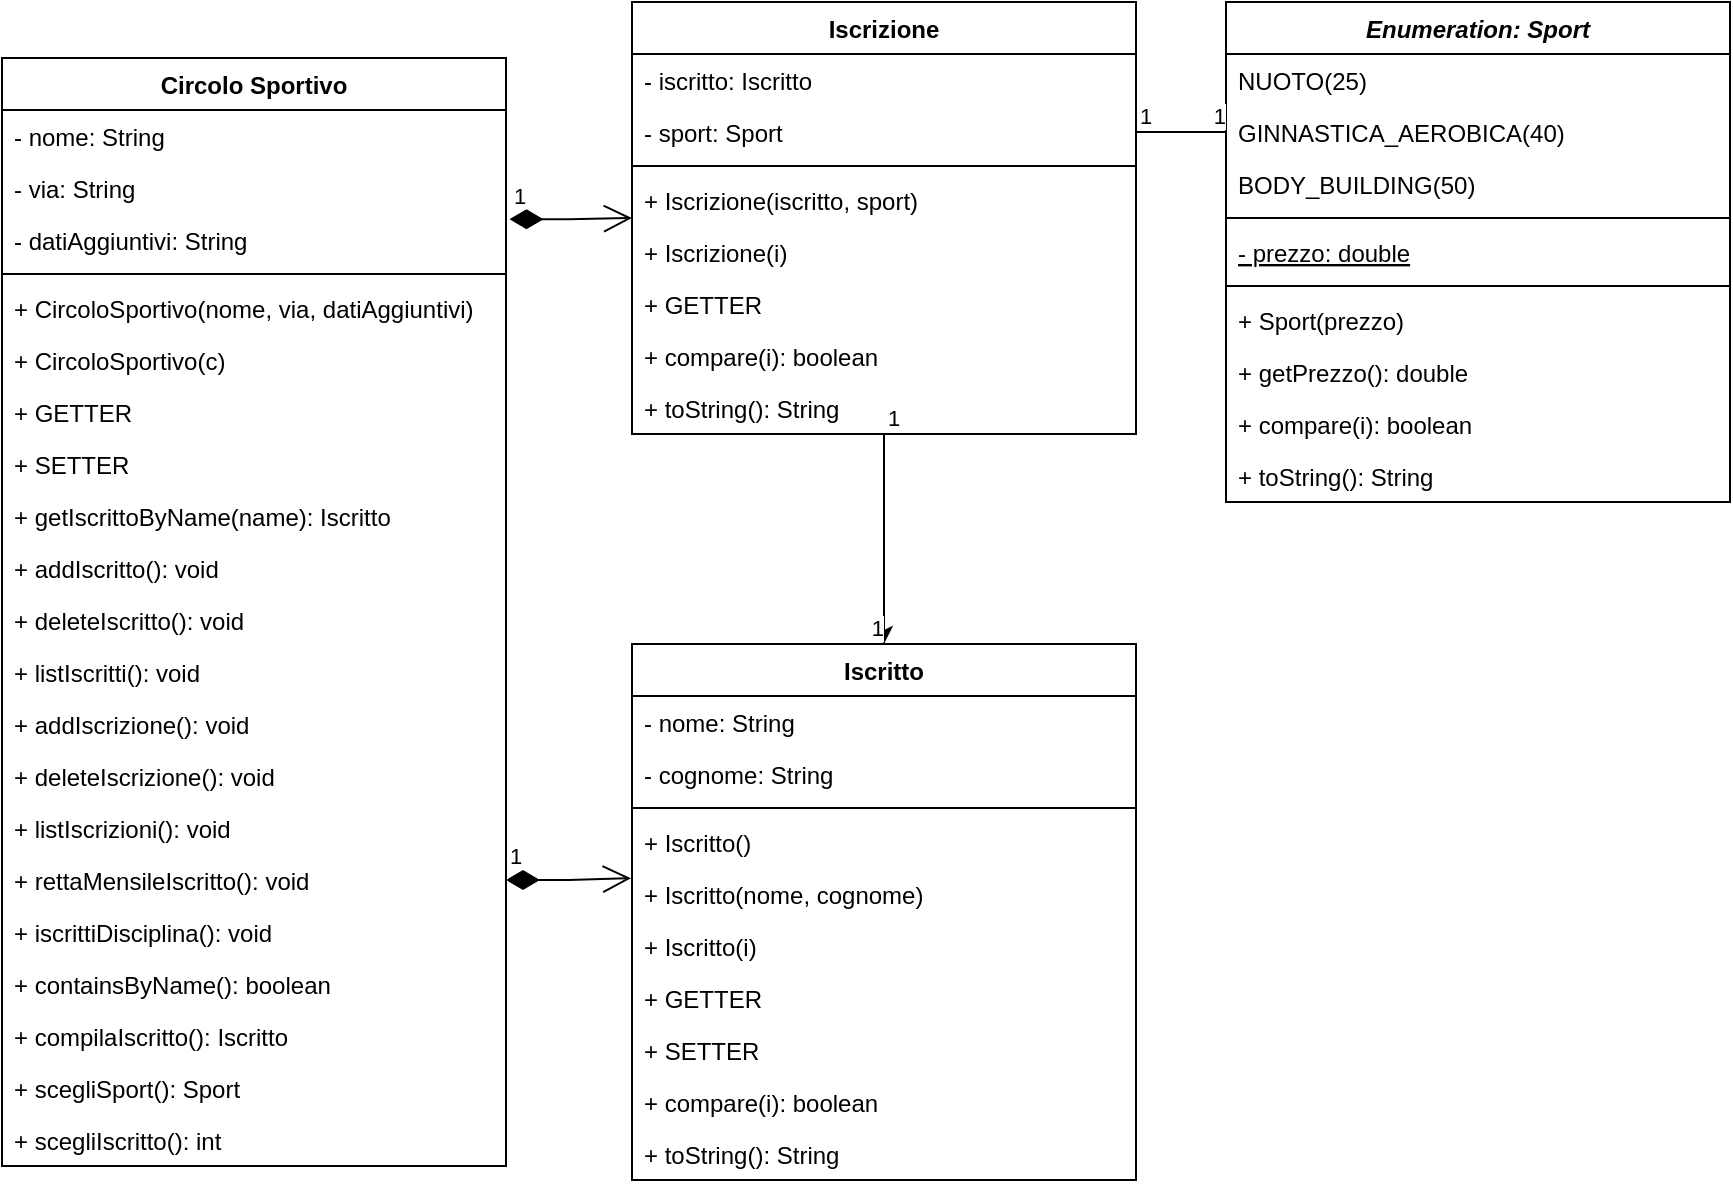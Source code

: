 <mxfile version="20.7.4" type="device"><diagram id="C5RBs43oDa-KdzZeNtuy" name="Page-1"><mxGraphModel dx="2704" dy="965" grid="1" gridSize="9" guides="1" tooltips="1" connect="1" arrows="1" fold="1" page="1" pageScale="1" pageWidth="827" pageHeight="1169" background="none" math="0" shadow="0"><root><mxCell id="WIyWlLk6GJQsqaUBKTNV-0"/><mxCell id="WIyWlLk6GJQsqaUBKTNV-1" parent="WIyWlLk6GJQsqaUBKTNV-0"/><mxCell id="aslrasmL5qgFwCsYE9vg-5" value="Circolo Sportivo" style="swimlane;fontStyle=1;align=center;verticalAlign=top;childLayout=stackLayout;horizontal=1;startSize=26;horizontalStack=0;resizeParent=1;resizeParentMax=0;resizeLast=0;collapsible=1;marginBottom=0;" parent="WIyWlLk6GJQsqaUBKTNV-1" vertex="1"><mxGeometry x="414" y="46" width="252" height="554" as="geometry"><mxRectangle x="396" y="37" width="135" height="27" as="alternateBounds"/></mxGeometry></mxCell><mxCell id="aslrasmL5qgFwCsYE9vg-6" value="- nome: String" style="text;strokeColor=none;fillColor=none;align=left;verticalAlign=top;spacingLeft=4;spacingRight=4;overflow=hidden;rotatable=0;points=[[0,0.5],[1,0.5]];portConstraint=eastwest;" parent="aslrasmL5qgFwCsYE9vg-5" vertex="1"><mxGeometry y="26" width="252" height="26" as="geometry"/></mxCell><mxCell id="aslrasmL5qgFwCsYE9vg-9" value="- via: String" style="text;strokeColor=none;fillColor=none;align=left;verticalAlign=top;spacingLeft=4;spacingRight=4;overflow=hidden;rotatable=0;points=[[0,0.5],[1,0.5]];portConstraint=eastwest;" parent="aslrasmL5qgFwCsYE9vg-5" vertex="1"><mxGeometry y="52" width="252" height="26" as="geometry"/></mxCell><mxCell id="aslrasmL5qgFwCsYE9vg-10" value="- datiAggiuntivi: String" style="text;strokeColor=none;fillColor=none;align=left;verticalAlign=top;spacingLeft=4;spacingRight=4;overflow=hidden;rotatable=0;points=[[0,0.5],[1,0.5]];portConstraint=eastwest;" parent="aslrasmL5qgFwCsYE9vg-5" vertex="1"><mxGeometry y="78" width="252" height="26" as="geometry"/></mxCell><mxCell id="aslrasmL5qgFwCsYE9vg-7" value="" style="line;strokeWidth=1;fillColor=none;align=left;verticalAlign=middle;spacingTop=-1;spacingLeft=3;spacingRight=3;rotatable=0;labelPosition=right;points=[];portConstraint=eastwest;strokeColor=inherit;" parent="aslrasmL5qgFwCsYE9vg-5" vertex="1"><mxGeometry y="104" width="252" height="8" as="geometry"/></mxCell><mxCell id="aslrasmL5qgFwCsYE9vg-8" value="+ CircoloSportivo(nome, via, datiAggiuntivi)" style="text;strokeColor=none;fillColor=none;align=left;verticalAlign=top;spacingLeft=4;spacingRight=4;overflow=hidden;rotatable=0;points=[[0,0.5],[1,0.5]];portConstraint=eastwest;" parent="aslrasmL5qgFwCsYE9vg-5" vertex="1"><mxGeometry y="112" width="252" height="26" as="geometry"/></mxCell><mxCell id="aslrasmL5qgFwCsYE9vg-12" value="+ CircoloSportivo(c)" style="text;strokeColor=none;fillColor=none;align=left;verticalAlign=top;spacingLeft=4;spacingRight=4;overflow=hidden;rotatable=0;points=[[0,0.5],[1,0.5]];portConstraint=eastwest;" parent="aslrasmL5qgFwCsYE9vg-5" vertex="1"><mxGeometry y="138" width="252" height="26" as="geometry"/></mxCell><mxCell id="aslrasmL5qgFwCsYE9vg-13" value="+ GETTER" style="text;strokeColor=none;fillColor=none;align=left;verticalAlign=top;spacingLeft=4;spacingRight=4;overflow=hidden;rotatable=0;points=[[0,0.5],[1,0.5]];portConstraint=eastwest;" parent="aslrasmL5qgFwCsYE9vg-5" vertex="1"><mxGeometry y="164" width="252" height="26" as="geometry"/></mxCell><mxCell id="aslrasmL5qgFwCsYE9vg-14" value="+ SETTER" style="text;strokeColor=none;fillColor=none;align=left;verticalAlign=top;spacingLeft=4;spacingRight=4;overflow=hidden;rotatable=0;points=[[0,0.5],[1,0.5]];portConstraint=eastwest;" parent="aslrasmL5qgFwCsYE9vg-5" vertex="1"><mxGeometry y="190" width="252" height="26" as="geometry"/></mxCell><mxCell id="aslrasmL5qgFwCsYE9vg-15" value="+ getIscrittoByName(name): Iscritto" style="text;strokeColor=none;fillColor=none;align=left;verticalAlign=top;spacingLeft=4;spacingRight=4;overflow=hidden;rotatable=0;points=[[0,0.5],[1,0.5]];portConstraint=eastwest;" parent="aslrasmL5qgFwCsYE9vg-5" vertex="1"><mxGeometry y="216" width="252" height="26" as="geometry"/></mxCell><mxCell id="aslrasmL5qgFwCsYE9vg-16" value="+ addIscritto(): void" style="text;strokeColor=none;fillColor=none;align=left;verticalAlign=top;spacingLeft=4;spacingRight=4;overflow=hidden;rotatable=0;points=[[0,0.5],[1,0.5]];portConstraint=eastwest;" parent="aslrasmL5qgFwCsYE9vg-5" vertex="1"><mxGeometry y="242" width="252" height="26" as="geometry"/></mxCell><mxCell id="aslrasmL5qgFwCsYE9vg-17" value="+ deleteIscritto(): void" style="text;strokeColor=none;fillColor=none;align=left;verticalAlign=top;spacingLeft=4;spacingRight=4;overflow=hidden;rotatable=0;points=[[0,0.5],[1,0.5]];portConstraint=eastwest;" parent="aslrasmL5qgFwCsYE9vg-5" vertex="1"><mxGeometry y="268" width="252" height="26" as="geometry"/></mxCell><mxCell id="aslrasmL5qgFwCsYE9vg-18" value="+ listIscritti(): void" style="text;strokeColor=none;fillColor=none;align=left;verticalAlign=top;spacingLeft=4;spacingRight=4;overflow=hidden;rotatable=0;points=[[0,0.5],[1,0.5]];portConstraint=eastwest;" parent="aslrasmL5qgFwCsYE9vg-5" vertex="1"><mxGeometry y="294" width="252" height="26" as="geometry"/></mxCell><mxCell id="aslrasmL5qgFwCsYE9vg-19" value="+ addIscrizione(): void" style="text;strokeColor=none;fillColor=none;align=left;verticalAlign=top;spacingLeft=4;spacingRight=4;overflow=hidden;rotatable=0;points=[[0,0.5],[1,0.5]];portConstraint=eastwest;" parent="aslrasmL5qgFwCsYE9vg-5" vertex="1"><mxGeometry y="320" width="252" height="26" as="geometry"/></mxCell><mxCell id="aslrasmL5qgFwCsYE9vg-20" value="+ deleteIscrizione(): void" style="text;strokeColor=none;fillColor=none;align=left;verticalAlign=top;spacingLeft=4;spacingRight=4;overflow=hidden;rotatable=0;points=[[0,0.5],[1,0.5]];portConstraint=eastwest;" parent="aslrasmL5qgFwCsYE9vg-5" vertex="1"><mxGeometry y="346" width="252" height="26" as="geometry"/></mxCell><mxCell id="aslrasmL5qgFwCsYE9vg-21" value="+ listIscrizioni(): void" style="text;strokeColor=none;fillColor=none;align=left;verticalAlign=top;spacingLeft=4;spacingRight=4;overflow=hidden;rotatable=0;points=[[0,0.5],[1,0.5]];portConstraint=eastwest;" parent="aslrasmL5qgFwCsYE9vg-5" vertex="1"><mxGeometry y="372" width="252" height="26" as="geometry"/></mxCell><mxCell id="aslrasmL5qgFwCsYE9vg-22" value="+ rettaMensileIscritto(): void" style="text;strokeColor=none;fillColor=none;align=left;verticalAlign=top;spacingLeft=4;spacingRight=4;overflow=hidden;rotatable=0;points=[[0,0.5],[1,0.5]];portConstraint=eastwest;" parent="aslrasmL5qgFwCsYE9vg-5" vertex="1"><mxGeometry y="398" width="252" height="26" as="geometry"/></mxCell><mxCell id="aslrasmL5qgFwCsYE9vg-23" value="+ iscrittiDisciplina(): void" style="text;strokeColor=none;fillColor=none;align=left;verticalAlign=top;spacingLeft=4;spacingRight=4;overflow=hidden;rotatable=0;points=[[0,0.5],[1,0.5]];portConstraint=eastwest;" parent="aslrasmL5qgFwCsYE9vg-5" vertex="1"><mxGeometry y="424" width="252" height="26" as="geometry"/></mxCell><mxCell id="aslrasmL5qgFwCsYE9vg-24" value="+ containsByName(): boolean" style="text;strokeColor=none;fillColor=none;align=left;verticalAlign=top;spacingLeft=4;spacingRight=4;overflow=hidden;rotatable=0;points=[[0,0.5],[1,0.5]];portConstraint=eastwest;" parent="aslrasmL5qgFwCsYE9vg-5" vertex="1"><mxGeometry y="450" width="252" height="26" as="geometry"/></mxCell><mxCell id="aslrasmL5qgFwCsYE9vg-25" value="+ compilaIscritto(): Iscritto" style="text;strokeColor=none;fillColor=none;align=left;verticalAlign=top;spacingLeft=4;spacingRight=4;overflow=hidden;rotatable=0;points=[[0,0.5],[1,0.5]];portConstraint=eastwest;" parent="aslrasmL5qgFwCsYE9vg-5" vertex="1"><mxGeometry y="476" width="252" height="26" as="geometry"/></mxCell><mxCell id="aslrasmL5qgFwCsYE9vg-26" value="+ scegliSport(): Sport" style="text;strokeColor=none;fillColor=none;align=left;verticalAlign=top;spacingLeft=4;spacingRight=4;overflow=hidden;rotatable=0;points=[[0,0.5],[1,0.5]];portConstraint=eastwest;" parent="aslrasmL5qgFwCsYE9vg-5" vertex="1"><mxGeometry y="502" width="252" height="26" as="geometry"/></mxCell><mxCell id="aslrasmL5qgFwCsYE9vg-27" value="+ scegliIscritto(): int" style="text;strokeColor=none;fillColor=none;align=left;verticalAlign=top;spacingLeft=4;spacingRight=4;overflow=hidden;rotatable=0;points=[[0,0.5],[1,0.5]];portConstraint=eastwest;" parent="aslrasmL5qgFwCsYE9vg-5" vertex="1"><mxGeometry y="528" width="252" height="26" as="geometry"/></mxCell><mxCell id="aslrasmL5qgFwCsYE9vg-28" value="Iscrizione" style="swimlane;fontStyle=1;align=center;verticalAlign=top;childLayout=stackLayout;horizontal=1;startSize=26;horizontalStack=0;resizeParent=1;resizeParentMax=0;resizeLast=0;collapsible=1;marginBottom=0;" parent="WIyWlLk6GJQsqaUBKTNV-1" vertex="1"><mxGeometry x="729" y="18" width="252" height="216" as="geometry"><mxRectangle x="720" y="37" width="90" height="27" as="alternateBounds"/></mxGeometry></mxCell><mxCell id="aslrasmL5qgFwCsYE9vg-29" value="- iscritto: Iscritto" style="text;strokeColor=none;fillColor=none;align=left;verticalAlign=top;spacingLeft=4;spacingRight=4;overflow=hidden;rotatable=0;points=[[0,0.5],[1,0.5]];portConstraint=eastwest;" parent="aslrasmL5qgFwCsYE9vg-28" vertex="1"><mxGeometry y="26" width="252" height="26" as="geometry"/></mxCell><mxCell id="aslrasmL5qgFwCsYE9vg-30" value="- sport: Sport" style="text;strokeColor=none;fillColor=none;align=left;verticalAlign=top;spacingLeft=4;spacingRight=4;overflow=hidden;rotatable=0;points=[[0,0.5],[1,0.5]];portConstraint=eastwest;" parent="aslrasmL5qgFwCsYE9vg-28" vertex="1"><mxGeometry y="52" width="252" height="26" as="geometry"/></mxCell><mxCell id="aslrasmL5qgFwCsYE9vg-32" value="" style="line;strokeWidth=1;fillColor=none;align=left;verticalAlign=middle;spacingTop=-1;spacingLeft=3;spacingRight=3;rotatable=0;labelPosition=right;points=[];portConstraint=eastwest;strokeColor=inherit;" parent="aslrasmL5qgFwCsYE9vg-28" vertex="1"><mxGeometry y="78" width="252" height="8" as="geometry"/></mxCell><mxCell id="aslrasmL5qgFwCsYE9vg-33" value="+ Iscrizione(iscritto, sport)" style="text;strokeColor=none;fillColor=none;align=left;verticalAlign=top;spacingLeft=4;spacingRight=4;overflow=hidden;rotatable=0;points=[[0,0.5],[1,0.5]];portConstraint=eastwest;" parent="aslrasmL5qgFwCsYE9vg-28" vertex="1"><mxGeometry y="86" width="252" height="26" as="geometry"/></mxCell><mxCell id="aslrasmL5qgFwCsYE9vg-34" value="+ Iscrizione(i)" style="text;strokeColor=none;fillColor=none;align=left;verticalAlign=top;spacingLeft=4;spacingRight=4;overflow=hidden;rotatable=0;points=[[0,0.5],[1,0.5]];portConstraint=eastwest;" parent="aslrasmL5qgFwCsYE9vg-28" vertex="1"><mxGeometry y="112" width="252" height="26" as="geometry"/></mxCell><mxCell id="aslrasmL5qgFwCsYE9vg-35" value="+ GETTER" style="text;strokeColor=none;fillColor=none;align=left;verticalAlign=top;spacingLeft=4;spacingRight=4;overflow=hidden;rotatable=0;points=[[0,0.5],[1,0.5]];portConstraint=eastwest;" parent="aslrasmL5qgFwCsYE9vg-28" vertex="1"><mxGeometry y="138" width="252" height="26" as="geometry"/></mxCell><mxCell id="aslrasmL5qgFwCsYE9vg-51" value="+ compare(i): boolean" style="text;strokeColor=none;fillColor=none;align=left;verticalAlign=top;spacingLeft=4;spacingRight=4;overflow=hidden;rotatable=0;points=[[0,0.5],[1,0.5]];portConstraint=eastwest;" parent="aslrasmL5qgFwCsYE9vg-28" vertex="1"><mxGeometry y="164" width="252" height="26" as="geometry"/></mxCell><mxCell id="aslrasmL5qgFwCsYE9vg-52" value="+ toString(): String" style="text;strokeColor=none;fillColor=none;align=left;verticalAlign=top;spacingLeft=4;spacingRight=4;overflow=hidden;rotatable=0;points=[[0,0.5],[1,0.5]];portConstraint=eastwest;" parent="aslrasmL5qgFwCsYE9vg-28" vertex="1"><mxGeometry y="190" width="252" height="26" as="geometry"/></mxCell><mxCell id="aslrasmL5qgFwCsYE9vg-53" value="Iscritto" style="swimlane;fontStyle=1;align=center;verticalAlign=top;childLayout=stackLayout;horizontal=1;startSize=26;horizontalStack=0;resizeParent=1;resizeParentMax=0;resizeLast=0;collapsible=1;marginBottom=0;" parent="WIyWlLk6GJQsqaUBKTNV-1" vertex="1"><mxGeometry x="729" y="339" width="252" height="268" as="geometry"><mxRectangle x="729" y="330" width="81" height="27" as="alternateBounds"/></mxGeometry></mxCell><mxCell id="aslrasmL5qgFwCsYE9vg-54" value="- nome: String" style="text;strokeColor=none;fillColor=none;align=left;verticalAlign=top;spacingLeft=4;spacingRight=4;overflow=hidden;rotatable=0;points=[[0,0.5],[1,0.5]];portConstraint=eastwest;" parent="aslrasmL5qgFwCsYE9vg-53" vertex="1"><mxGeometry y="26" width="252" height="26" as="geometry"/></mxCell><mxCell id="aslrasmL5qgFwCsYE9vg-55" value="- cognome: String" style="text;strokeColor=none;fillColor=none;align=left;verticalAlign=top;spacingLeft=4;spacingRight=4;overflow=hidden;rotatable=0;points=[[0,0.5],[1,0.5]];portConstraint=eastwest;" parent="aslrasmL5qgFwCsYE9vg-53" vertex="1"><mxGeometry y="52" width="252" height="26" as="geometry"/></mxCell><mxCell id="aslrasmL5qgFwCsYE9vg-56" value="" style="line;strokeWidth=1;fillColor=none;align=left;verticalAlign=middle;spacingTop=-1;spacingLeft=3;spacingRight=3;rotatable=0;labelPosition=right;points=[];portConstraint=eastwest;strokeColor=inherit;" parent="aslrasmL5qgFwCsYE9vg-53" vertex="1"><mxGeometry y="78" width="252" height="8" as="geometry"/></mxCell><mxCell id="aslrasmL5qgFwCsYE9vg-65" value="+ Iscritto()" style="text;strokeColor=none;fillColor=none;align=left;verticalAlign=top;spacingLeft=4;spacingRight=4;overflow=hidden;rotatable=0;points=[[0,0.5],[1,0.5]];portConstraint=eastwest;" parent="aslrasmL5qgFwCsYE9vg-53" vertex="1"><mxGeometry y="86" width="252" height="26" as="geometry"/></mxCell><mxCell id="aslrasmL5qgFwCsYE9vg-57" value="+ Iscritto(nome, cognome)" style="text;strokeColor=none;fillColor=none;align=left;verticalAlign=top;spacingLeft=4;spacingRight=4;overflow=hidden;rotatable=0;points=[[0,0.5],[1,0.5]];portConstraint=eastwest;" parent="aslrasmL5qgFwCsYE9vg-53" vertex="1"><mxGeometry y="112" width="252" height="26" as="geometry"/></mxCell><mxCell id="aslrasmL5qgFwCsYE9vg-58" value="+ Iscritto(i)" style="text;strokeColor=none;fillColor=none;align=left;verticalAlign=top;spacingLeft=4;spacingRight=4;overflow=hidden;rotatable=0;points=[[0,0.5],[1,0.5]];portConstraint=eastwest;" parent="aslrasmL5qgFwCsYE9vg-53" vertex="1"><mxGeometry y="138" width="252" height="26" as="geometry"/></mxCell><mxCell id="aslrasmL5qgFwCsYE9vg-59" value="+ GETTER" style="text;strokeColor=none;fillColor=none;align=left;verticalAlign=top;spacingLeft=4;spacingRight=4;overflow=hidden;rotatable=0;points=[[0,0.5],[1,0.5]];portConstraint=eastwest;" parent="aslrasmL5qgFwCsYE9vg-53" vertex="1"><mxGeometry y="164" width="252" height="26" as="geometry"/></mxCell><mxCell id="aslrasmL5qgFwCsYE9vg-60" value="+ SETTER" style="text;strokeColor=none;fillColor=none;align=left;verticalAlign=top;spacingLeft=4;spacingRight=4;overflow=hidden;rotatable=0;points=[[0,0.5],[1,0.5]];portConstraint=eastwest;" parent="aslrasmL5qgFwCsYE9vg-53" vertex="1"><mxGeometry y="190" width="252" height="26" as="geometry"/></mxCell><mxCell id="aslrasmL5qgFwCsYE9vg-63" value="+ compare(i): boolean" style="text;strokeColor=none;fillColor=none;align=left;verticalAlign=top;spacingLeft=4;spacingRight=4;overflow=hidden;rotatable=0;points=[[0,0.5],[1,0.5]];portConstraint=eastwest;" parent="aslrasmL5qgFwCsYE9vg-53" vertex="1"><mxGeometry y="216" width="252" height="26" as="geometry"/></mxCell><mxCell id="aslrasmL5qgFwCsYE9vg-64" value="+ toString(): String" style="text;strokeColor=none;fillColor=none;align=left;verticalAlign=top;spacingLeft=4;spacingRight=4;overflow=hidden;rotatable=0;points=[[0,0.5],[1,0.5]];portConstraint=eastwest;" parent="aslrasmL5qgFwCsYE9vg-53" vertex="1"><mxGeometry y="242" width="252" height="26" as="geometry"/></mxCell><mxCell id="aslrasmL5qgFwCsYE9vg-66" value="Enumeration: Sport" style="swimlane;fontStyle=3;align=center;verticalAlign=top;childLayout=stackLayout;horizontal=1;startSize=26;horizontalStack=0;resizeParent=1;resizeParentMax=0;resizeLast=0;collapsible=1;marginBottom=0;" parent="WIyWlLk6GJQsqaUBKTNV-1" vertex="1"><mxGeometry x="1026" y="18" width="252" height="250" as="geometry"><mxRectangle x="540" y="504" width="153" height="27" as="alternateBounds"/></mxGeometry></mxCell><mxCell id="aslrasmL5qgFwCsYE9vg-80" value="NUOTO(25)" style="text;strokeColor=none;fillColor=none;align=left;verticalAlign=top;spacingLeft=4;spacingRight=4;overflow=hidden;rotatable=0;points=[[0,0.5],[1,0.5]];portConstraint=eastwest;fontStyle=0" parent="aslrasmL5qgFwCsYE9vg-66" vertex="1"><mxGeometry y="26" width="252" height="26" as="geometry"/></mxCell><mxCell id="aslrasmL5qgFwCsYE9vg-81" value="GINNASTICA_AEROBICA(40)" style="text;strokeColor=none;fillColor=none;align=left;verticalAlign=top;spacingLeft=4;spacingRight=4;overflow=hidden;rotatable=0;points=[[0,0.5],[1,0.5]];portConstraint=eastwest;fontStyle=0" parent="aslrasmL5qgFwCsYE9vg-66" vertex="1"><mxGeometry y="52" width="252" height="26" as="geometry"/></mxCell><mxCell id="aslrasmL5qgFwCsYE9vg-82" value="BODY_BUILDING(50)" style="text;strokeColor=none;fillColor=none;align=left;verticalAlign=top;spacingLeft=4;spacingRight=4;overflow=hidden;rotatable=0;points=[[0,0.5],[1,0.5]];portConstraint=eastwest;fontStyle=0" parent="aslrasmL5qgFwCsYE9vg-66" vertex="1"><mxGeometry y="78" width="252" height="26" as="geometry"/></mxCell><mxCell id="aslrasmL5qgFwCsYE9vg-79" value="" style="line;strokeWidth=1;fillColor=none;align=left;verticalAlign=middle;spacingTop=-1;spacingLeft=3;spacingRight=3;rotatable=0;labelPosition=right;points=[];portConstraint=eastwest;strokeColor=inherit;" parent="aslrasmL5qgFwCsYE9vg-66" vertex="1"><mxGeometry y="104" width="252" height="8" as="geometry"/></mxCell><mxCell id="aslrasmL5qgFwCsYE9vg-67" value="- prezzo: double" style="text;strokeColor=none;fillColor=none;align=left;verticalAlign=top;spacingLeft=4;spacingRight=4;overflow=hidden;rotatable=0;points=[[0,0.5],[1,0.5]];portConstraint=eastwest;fontStyle=4" parent="aslrasmL5qgFwCsYE9vg-66" vertex="1"><mxGeometry y="112" width="252" height="26" as="geometry"/></mxCell><mxCell id="aslrasmL5qgFwCsYE9vg-69" value="" style="line;strokeWidth=1;fillColor=none;align=left;verticalAlign=middle;spacingTop=-1;spacingLeft=3;spacingRight=3;rotatable=0;labelPosition=right;points=[];portConstraint=eastwest;strokeColor=inherit;" parent="aslrasmL5qgFwCsYE9vg-66" vertex="1"><mxGeometry y="138" width="252" height="8" as="geometry"/></mxCell><mxCell id="aslrasmL5qgFwCsYE9vg-71" value="+ Sport(prezzo)" style="text;strokeColor=none;fillColor=none;align=left;verticalAlign=top;spacingLeft=4;spacingRight=4;overflow=hidden;rotatable=0;points=[[0,0.5],[1,0.5]];portConstraint=eastwest;" parent="aslrasmL5qgFwCsYE9vg-66" vertex="1"><mxGeometry y="146" width="252" height="26" as="geometry"/></mxCell><mxCell id="aslrasmL5qgFwCsYE9vg-73" value="+ getPrezzo(): double" style="text;strokeColor=none;fillColor=none;align=left;verticalAlign=top;spacingLeft=4;spacingRight=4;overflow=hidden;rotatable=0;points=[[0,0.5],[1,0.5]];portConstraint=eastwest;" parent="aslrasmL5qgFwCsYE9vg-66" vertex="1"><mxGeometry y="172" width="252" height="26" as="geometry"/></mxCell><mxCell id="aslrasmL5qgFwCsYE9vg-75" value="+ compare(i): boolean" style="text;strokeColor=none;fillColor=none;align=left;verticalAlign=top;spacingLeft=4;spacingRight=4;overflow=hidden;rotatable=0;points=[[0,0.5],[1,0.5]];portConstraint=eastwest;" parent="aslrasmL5qgFwCsYE9vg-66" vertex="1"><mxGeometry y="198" width="252" height="26" as="geometry"/></mxCell><mxCell id="aslrasmL5qgFwCsYE9vg-76" value="+ toString(): String" style="text;strokeColor=none;fillColor=none;align=left;verticalAlign=top;spacingLeft=4;spacingRight=4;overflow=hidden;rotatable=0;points=[[0,0.5],[1,0.5]];portConstraint=eastwest;" parent="aslrasmL5qgFwCsYE9vg-66" vertex="1"><mxGeometry y="224" width="252" height="26" as="geometry"/></mxCell><mxCell id="aslrasmL5qgFwCsYE9vg-103" value="1" style="endArrow=open;html=1;endSize=12;startArrow=diamondThin;startSize=14;startFill=1;edgeStyle=orthogonalEdgeStyle;align=left;verticalAlign=bottom;rounded=0;entryX=0;entryY=0.5;entryDx=0;entryDy=0;exitX=1.007;exitY=0.099;exitDx=0;exitDy=0;exitPerimeter=0;" parent="WIyWlLk6GJQsqaUBKTNV-1" source="aslrasmL5qgFwCsYE9vg-10" target="aslrasmL5qgFwCsYE9vg-28" edge="1"><mxGeometry x="-1" y="3" relative="1" as="geometry"><mxPoint x="666" y="54" as="sourcePoint"/><mxPoint x="709" y="58.37" as="targetPoint"/></mxGeometry></mxCell><mxCell id="aslrasmL5qgFwCsYE9vg-104" value="1" style="endArrow=open;html=1;endSize=12;startArrow=diamondThin;startSize=14;startFill=1;edgeStyle=orthogonalEdgeStyle;align=left;verticalAlign=bottom;rounded=0;exitX=1;exitY=0.5;exitDx=0;exitDy=0;entryX=-0.002;entryY=0.437;entryDx=0;entryDy=0;entryPerimeter=0;" parent="WIyWlLk6GJQsqaUBKTNV-1" source="aslrasmL5qgFwCsYE9vg-22" target="aslrasmL5qgFwCsYE9vg-53" edge="1"><mxGeometry x="-1" y="3" relative="1" as="geometry"><mxPoint x="558" y="68.5" as="sourcePoint"/><mxPoint x="666" y="67.5" as="targetPoint"/></mxGeometry></mxCell><mxCell id="aslrasmL5qgFwCsYE9vg-108" value="" style="endArrow=classic;html=1;edgeStyle=orthogonalEdgeStyle;rounded=0;entryX=0.5;entryY=0;entryDx=0;entryDy=0;exitX=0.5;exitY=1;exitDx=0;exitDy=0;endFill=1;" parent="WIyWlLk6GJQsqaUBKTNV-1" source="aslrasmL5qgFwCsYE9vg-28" target="aslrasmL5qgFwCsYE9vg-53" edge="1"><mxGeometry relative="1" as="geometry"><mxPoint x="657" y="198" as="sourcePoint"/><mxPoint x="765" y="461" as="targetPoint"/></mxGeometry></mxCell><mxCell id="aslrasmL5qgFwCsYE9vg-109" value="1" style="edgeLabel;resizable=0;html=1;align=left;verticalAlign=bottom;" parent="aslrasmL5qgFwCsYE9vg-108" connectable="0" vertex="1"><mxGeometry x="-1" relative="1" as="geometry"/></mxCell><mxCell id="aslrasmL5qgFwCsYE9vg-110" value="1" style="edgeLabel;resizable=0;html=1;align=right;verticalAlign=bottom;" parent="aslrasmL5qgFwCsYE9vg-108" connectable="0" vertex="1"><mxGeometry x="1" relative="1" as="geometry"/></mxCell><mxCell id="aslrasmL5qgFwCsYE9vg-111" value="" style="endArrow=none;html=1;edgeStyle=orthogonalEdgeStyle;rounded=0;entryX=0;entryY=0.5;entryDx=0;entryDy=0;exitX=1;exitY=0.5;exitDx=0;exitDy=0;" parent="WIyWlLk6GJQsqaUBKTNV-1" source="aslrasmL5qgFwCsYE9vg-30" target="aslrasmL5qgFwCsYE9vg-81" edge="1"><mxGeometry relative="1" as="geometry"><mxPoint x="864" y="243.0" as="sourcePoint"/><mxPoint x="864" y="348" as="targetPoint"/></mxGeometry></mxCell><mxCell id="aslrasmL5qgFwCsYE9vg-112" value="1" style="edgeLabel;resizable=0;html=1;align=left;verticalAlign=bottom;" parent="aslrasmL5qgFwCsYE9vg-111" connectable="0" vertex="1"><mxGeometry x="-1" relative="1" as="geometry"/></mxCell><mxCell id="aslrasmL5qgFwCsYE9vg-113" value="1" style="edgeLabel;resizable=0;html=1;align=right;verticalAlign=bottom;" parent="aslrasmL5qgFwCsYE9vg-111" connectable="0" vertex="1"><mxGeometry x="1" relative="1" as="geometry"/></mxCell></root></mxGraphModel></diagram></mxfile>